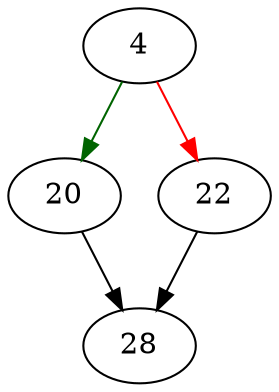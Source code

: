 strict digraph "btreeGetPage" {
	// Node definitions.
	4 [entry=true];
	20;
	22;
	28;

	// Edge definitions.
	4 -> 20 [
		color=darkgreen
		cond=true
	];
	4 -> 22 [
		color=red
		cond=false
	];
	20 -> 28;
	22 -> 28;
}